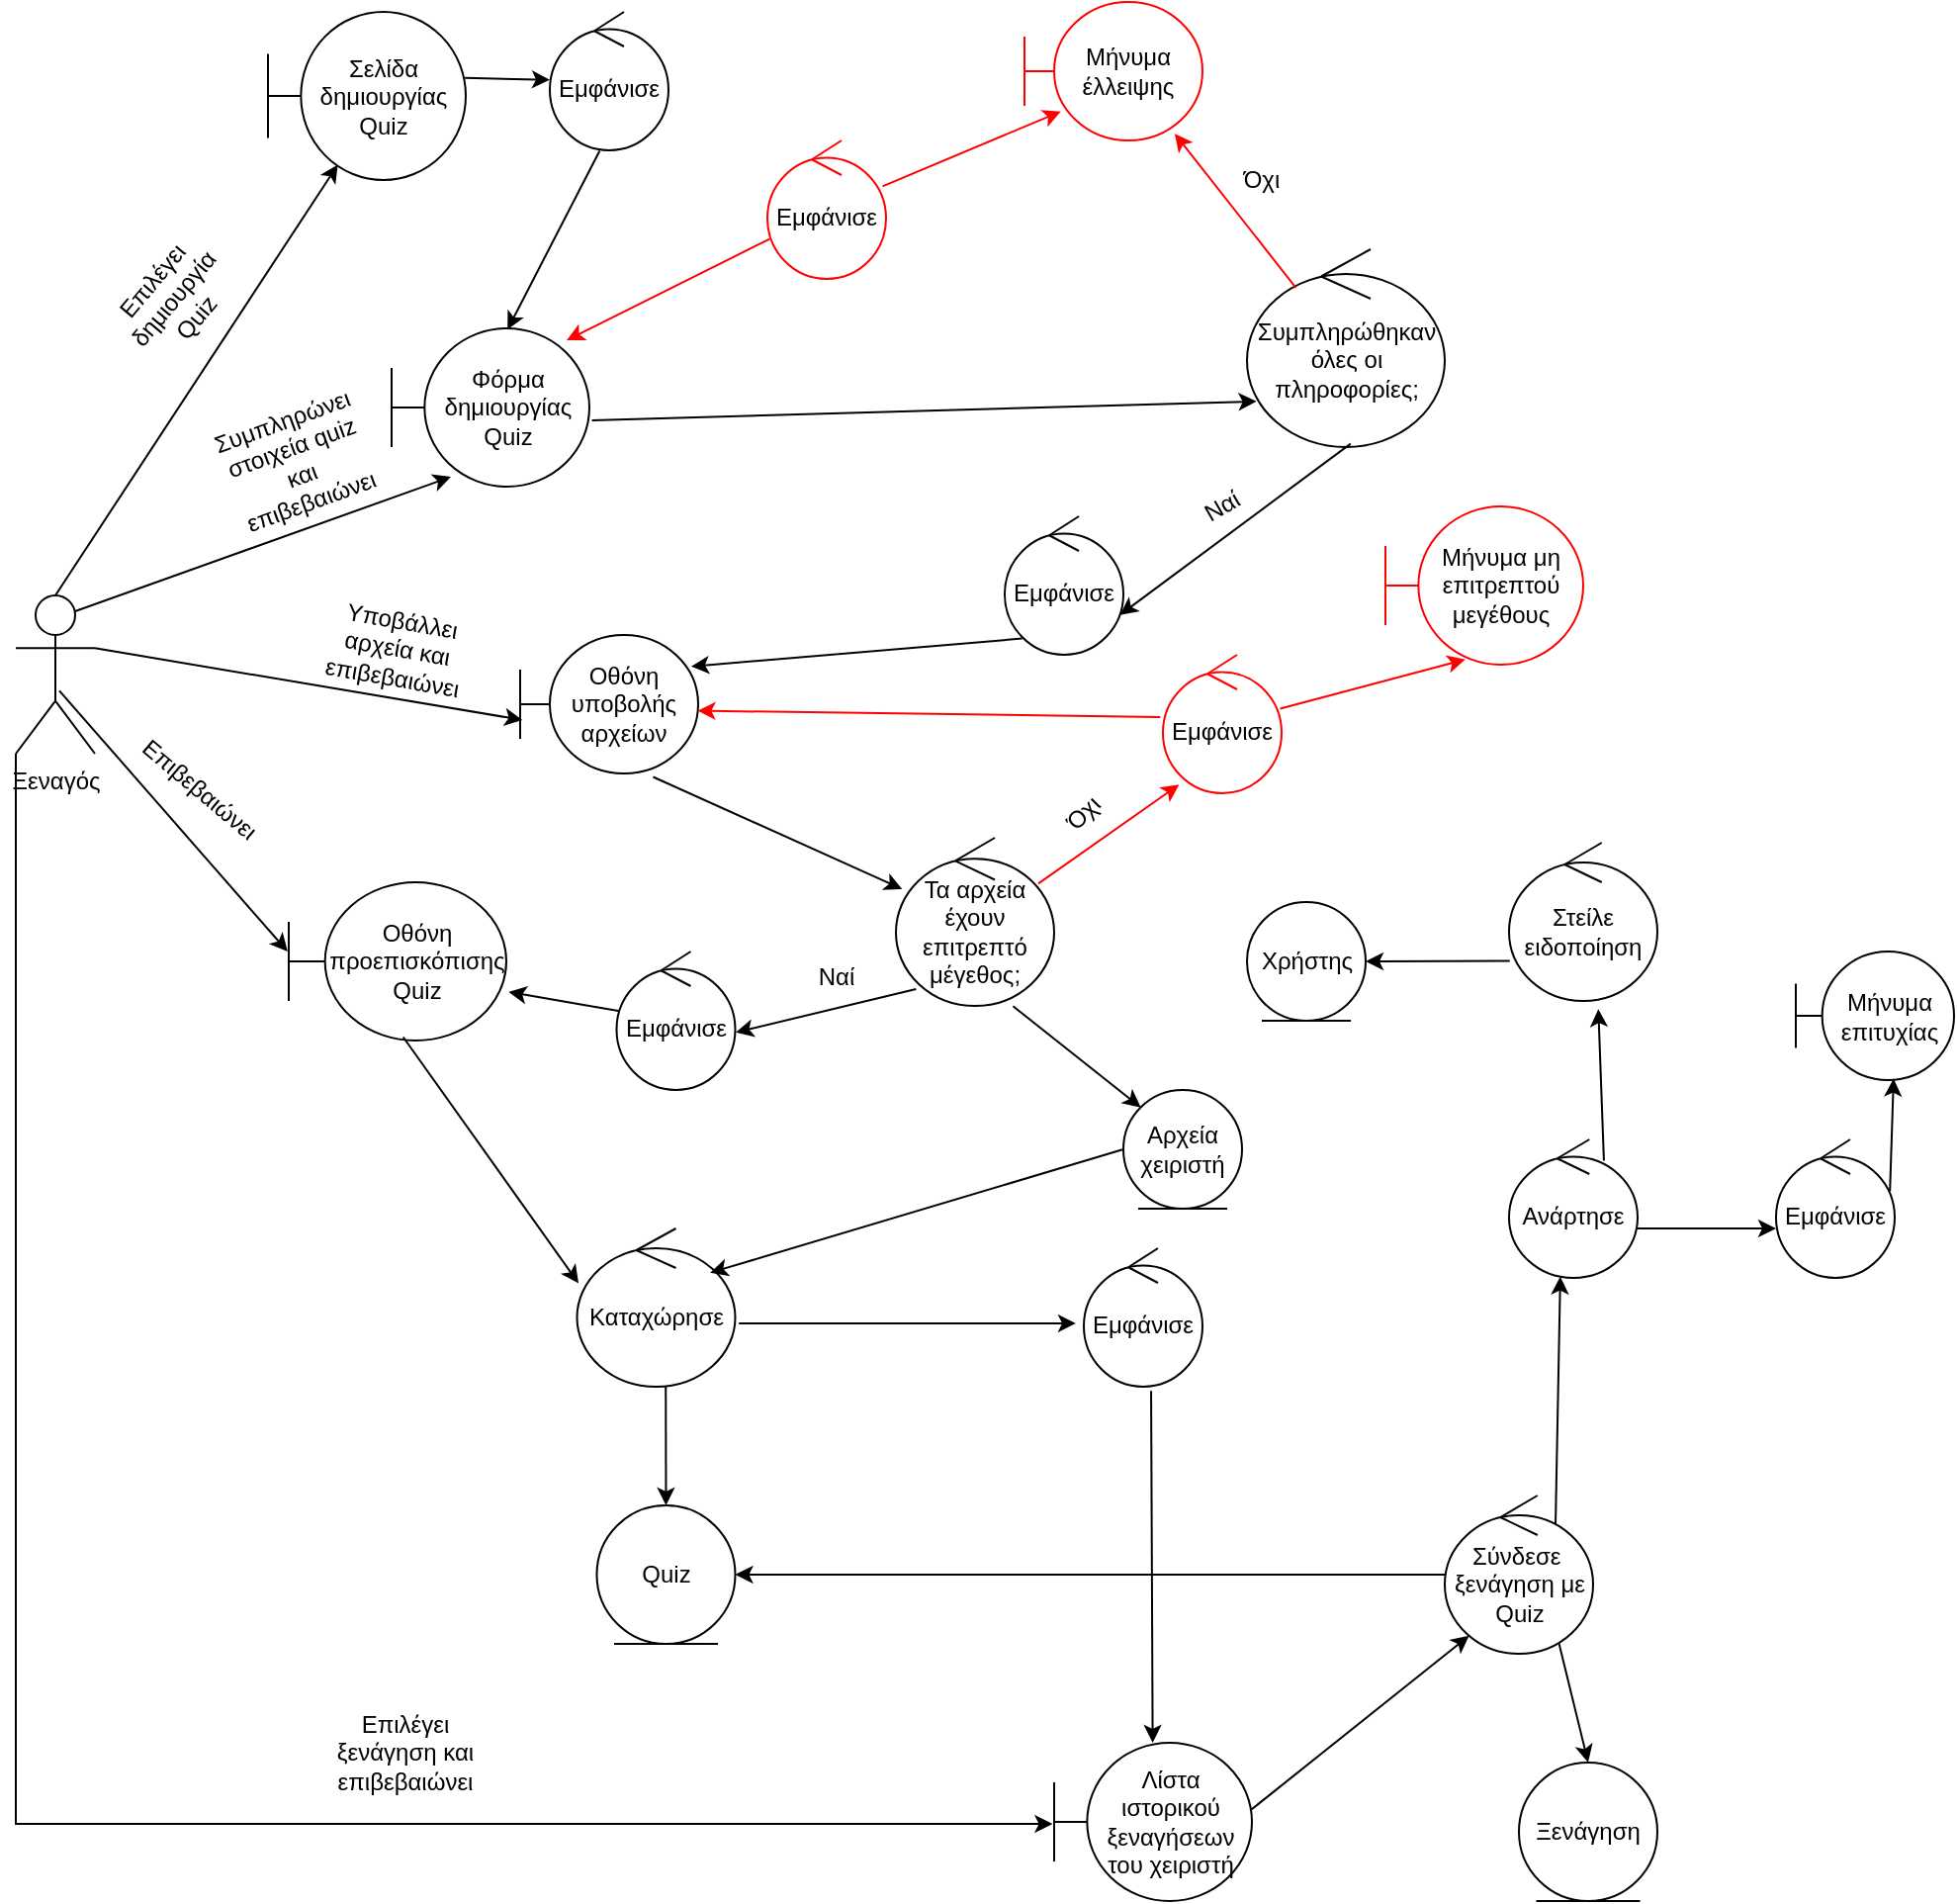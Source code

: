 <mxfile version="21.2.9" type="device">
  <diagram name="Page-1" id="0aiQ6ex3RMSGMbCF1up-">
    <mxGraphModel dx="1400" dy="1832" grid="1" gridSize="10" guides="1" tooltips="1" connect="1" arrows="1" fold="1" page="1" pageScale="1" pageWidth="850" pageHeight="1100" math="0" shadow="0">
      <root>
        <mxCell id="0" />
        <mxCell id="1" parent="0" />
        <mxCell id="3N1-fSCp5UbAsF8w0CKT-1" value="Ξεναγός&lt;br&gt;" style="shape=umlActor;verticalLabelPosition=bottom;verticalAlign=top;html=1;" parent="1" vertex="1">
          <mxGeometry x="40" y="240" width="40" height="80" as="geometry" />
        </mxCell>
        <mxCell id="3N1-fSCp5UbAsF8w0CKT-2" value="Φόρμα δημιουργίας Quiz" style="shape=umlBoundary;whiteSpace=wrap;html=1;" parent="1" vertex="1">
          <mxGeometry x="230" y="105" width="100" height="80" as="geometry" />
        </mxCell>
        <mxCell id="3N1-fSCp5UbAsF8w0CKT-6" value="Συμπληρώθηκαν όλες οι πληροφορίες;" style="ellipse;shape=umlControl;whiteSpace=wrap;html=1;" parent="1" vertex="1">
          <mxGeometry x="662.5" y="65" width="100" height="100" as="geometry" />
        </mxCell>
        <mxCell id="3N1-fSCp5UbAsF8w0CKT-17" value="Συμπληρώνει στοιχεία quiz και επιβεβαιώνει" style="text;html=1;strokeColor=none;fillColor=none;align=center;verticalAlign=middle;whiteSpace=wrap;rounded=0;rotation=-20;" parent="1" vertex="1">
          <mxGeometry x="152" y="157" width="60" height="30" as="geometry" />
        </mxCell>
        <mxCell id="3N1-fSCp5UbAsF8w0CKT-21" value="Εμφάνισε" style="ellipse;shape=umlControl;whiteSpace=wrap;html=1;" parent="1" vertex="1">
          <mxGeometry x="540" y="200" width="60" height="70" as="geometry" />
        </mxCell>
        <mxCell id="3N1-fSCp5UbAsF8w0CKT-23" value="Ναί" style="text;html=1;strokeColor=none;fillColor=none;align=center;verticalAlign=middle;whiteSpace=wrap;rounded=0;rotation=-30;" parent="1" vertex="1">
          <mxGeometry x="620" y="180" width="60" height="30" as="geometry" />
        </mxCell>
        <mxCell id="3N1-fSCp5UbAsF8w0CKT-24" value="Οθόνη υποβολής αρχείων" style="shape=umlBoundary;whiteSpace=wrap;html=1;" parent="1" vertex="1">
          <mxGeometry x="295" y="260" width="90" height="70" as="geometry" />
        </mxCell>
        <mxCell id="3N1-fSCp5UbAsF8w0CKT-25" value="" style="endArrow=classic;html=1;rounded=0;exitX=0.147;exitY=0.883;exitDx=0;exitDy=0;exitPerimeter=0;entryX=0.961;entryY=0.227;entryDx=0;entryDy=0;entryPerimeter=0;" parent="1" source="3N1-fSCp5UbAsF8w0CKT-21" target="3N1-fSCp5UbAsF8w0CKT-24" edge="1">
          <mxGeometry width="50" height="50" relative="1" as="geometry">
            <mxPoint x="400" y="230" as="sourcePoint" />
            <mxPoint x="450" y="180" as="targetPoint" />
          </mxGeometry>
        </mxCell>
        <mxCell id="3N1-fSCp5UbAsF8w0CKT-26" value="" style="endArrow=classic;html=1;rounded=0;exitX=1;exitY=0.333;exitDx=0;exitDy=0;exitPerimeter=0;entryX=0.013;entryY=0.614;entryDx=0;entryDy=0;entryPerimeter=0;" parent="1" source="3N1-fSCp5UbAsF8w0CKT-1" target="3N1-fSCp5UbAsF8w0CKT-24" edge="1">
          <mxGeometry width="50" height="50" relative="1" as="geometry">
            <mxPoint x="400" y="230" as="sourcePoint" />
            <mxPoint x="450" y="180" as="targetPoint" />
          </mxGeometry>
        </mxCell>
        <mxCell id="3N1-fSCp5UbAsF8w0CKT-27" value="Υποβάλλει αρχεία και επιβεβαιώνει" style="text;html=1;strokeColor=none;fillColor=none;align=center;verticalAlign=middle;whiteSpace=wrap;rounded=0;rotation=10;" parent="1" vertex="1">
          <mxGeometry x="203" y="252" width="60" height="30" as="geometry" />
        </mxCell>
        <mxCell id="3N1-fSCp5UbAsF8w0CKT-28" value="Τα αρχεία έχουν επιτρεπτό μέγεθος;" style="ellipse;shape=umlControl;whiteSpace=wrap;html=1;" parent="1" vertex="1">
          <mxGeometry x="485" y="362.5" width="80" height="85" as="geometry" />
        </mxCell>
        <mxCell id="3N1-fSCp5UbAsF8w0CKT-29" value="" style="endArrow=classic;html=1;rounded=0;exitX=0.747;exitY=1.025;exitDx=0;exitDy=0;exitPerimeter=0;" parent="1" source="3N1-fSCp5UbAsF8w0CKT-24" target="3N1-fSCp5UbAsF8w0CKT-28" edge="1">
          <mxGeometry width="50" height="50" relative="1" as="geometry">
            <mxPoint x="400" y="230" as="sourcePoint" />
            <mxPoint x="405.4" y="394.24" as="targetPoint" />
            <Array as="points" />
          </mxGeometry>
        </mxCell>
        <mxCell id="3N1-fSCp5UbAsF8w0CKT-30" value="Αρχεία χειριστή" style="ellipse;shape=umlEntity;whiteSpace=wrap;html=1;" parent="1" vertex="1">
          <mxGeometry x="600" y="490" width="60" height="60" as="geometry" />
        </mxCell>
        <mxCell id="3N1-fSCp5UbAsF8w0CKT-32" value="Εμφάνισε" style="ellipse;shape=umlControl;whiteSpace=wrap;html=1;" parent="1" vertex="1">
          <mxGeometry x="343.75" y="420" width="60" height="70" as="geometry" />
        </mxCell>
        <mxCell id="3N1-fSCp5UbAsF8w0CKT-33" value="" style="endArrow=classic;html=1;rounded=0;exitX=0.127;exitY=0.9;exitDx=0;exitDy=0;exitPerimeter=0;entryX=1.004;entryY=0.584;entryDx=0;entryDy=0;entryPerimeter=0;" parent="1" source="3N1-fSCp5UbAsF8w0CKT-28" target="3N1-fSCp5UbAsF8w0CKT-32" edge="1">
          <mxGeometry width="50" height="50" relative="1" as="geometry">
            <mxPoint x="400" y="450" as="sourcePoint" />
            <mxPoint x="450" y="400" as="targetPoint" />
          </mxGeometry>
        </mxCell>
        <mxCell id="3N1-fSCp5UbAsF8w0CKT-35" value="Οθόνη προεπισκόπισης Quiz" style="shape=umlBoundary;whiteSpace=wrap;html=1;" parent="1" vertex="1">
          <mxGeometry x="178" y="385" width="110" height="80" as="geometry" />
        </mxCell>
        <mxCell id="3N1-fSCp5UbAsF8w0CKT-37" value="" style="endArrow=classic;html=1;rounded=0;exitX=0.027;exitY=0.431;exitDx=0;exitDy=0;exitPerimeter=0;entryX=1.011;entryY=0.693;entryDx=0;entryDy=0;entryPerimeter=0;" parent="1" source="3N1-fSCp5UbAsF8w0CKT-32" target="3N1-fSCp5UbAsF8w0CKT-35" edge="1">
          <mxGeometry width="50" height="50" relative="1" as="geometry">
            <mxPoint x="400" y="410" as="sourcePoint" />
            <mxPoint x="450" y="360" as="targetPoint" />
          </mxGeometry>
        </mxCell>
        <mxCell id="3N1-fSCp5UbAsF8w0CKT-41" value="" style="endArrow=classic;html=1;rounded=0;exitX=0.55;exitY=0.602;exitDx=0;exitDy=0;exitPerimeter=0;entryX=-0.005;entryY=0.438;entryDx=0;entryDy=0;entryPerimeter=0;" parent="1" source="3N1-fSCp5UbAsF8w0CKT-1" target="3N1-fSCp5UbAsF8w0CKT-35" edge="1">
          <mxGeometry width="50" height="50" relative="1" as="geometry">
            <mxPoint x="400" y="420" as="sourcePoint" />
            <mxPoint x="146.8" y="382.56" as="targetPoint" />
          </mxGeometry>
        </mxCell>
        <mxCell id="3N1-fSCp5UbAsF8w0CKT-42" value="Επιβεβαιώνει" style="text;html=1;strokeColor=none;fillColor=none;align=center;verticalAlign=middle;whiteSpace=wrap;rounded=0;rotation=40;" parent="1" vertex="1">
          <mxGeometry x="102.5" y="323" width="60" height="30" as="geometry" />
        </mxCell>
        <mxCell id="3N1-fSCp5UbAsF8w0CKT-48" value="Quiz" style="ellipse;shape=umlEntity;whiteSpace=wrap;html=1;" parent="1" vertex="1">
          <mxGeometry x="333.75" y="700" width="70" height="70" as="geometry" />
        </mxCell>
        <mxCell id="3N1-fSCp5UbAsF8w0CKT-49" value="" style="endArrow=classic;html=1;rounded=0;exitX=0.561;exitY=1;exitDx=0;exitDy=0;exitPerimeter=0;entryX=0.5;entryY=0;entryDx=0;entryDy=0;" parent="1" source="joAMPXXjirfbNC7A_boK-7" target="3N1-fSCp5UbAsF8w0CKT-48" edge="1">
          <mxGeometry width="50" height="50" relative="1" as="geometry">
            <mxPoint x="366.968" y="639.84" as="sourcePoint" />
            <mxPoint x="450" y="530" as="targetPoint" />
          </mxGeometry>
        </mxCell>
        <mxCell id="3N1-fSCp5UbAsF8w0CKT-51" value="Εμφάνισε" style="ellipse;shape=umlControl;whiteSpace=wrap;html=1;" parent="1" vertex="1">
          <mxGeometry x="580" y="570" width="60" height="70" as="geometry" />
        </mxCell>
        <mxCell id="3N1-fSCp5UbAsF8w0CKT-52" value="" style="endArrow=classic;html=1;rounded=0;exitX=1.023;exitY=0.6;exitDx=0;exitDy=0;exitPerimeter=0;entryX=-0.067;entryY=0.542;entryDx=0;entryDy=0;entryPerimeter=0;" parent="1" source="joAMPXXjirfbNC7A_boK-7" edge="1" target="3N1-fSCp5UbAsF8w0CKT-51">
          <mxGeometry width="50" height="50" relative="1" as="geometry">
            <mxPoint x="407.112" y="610.24" as="sourcePoint" />
            <mxPoint x="400" y="610" as="targetPoint" />
          </mxGeometry>
        </mxCell>
        <mxCell id="3N1-fSCp5UbAsF8w0CKT-56" value="Λίστα ιστορικού ξεναγήσεων του χειριστή" style="shape=umlBoundary;whiteSpace=wrap;html=1;" parent="1" vertex="1">
          <mxGeometry x="565" y="820" width="100" height="80" as="geometry" />
        </mxCell>
        <mxCell id="3N1-fSCp5UbAsF8w0CKT-57" value="" style="endArrow=classic;html=1;rounded=0;exitX=0;exitY=1;exitDx=0;exitDy=0;exitPerimeter=0;entryX=-0.008;entryY=0.513;entryDx=0;entryDy=0;entryPerimeter=0;" parent="1" source="3N1-fSCp5UbAsF8w0CKT-1" target="3N1-fSCp5UbAsF8w0CKT-56" edge="1">
          <mxGeometry width="50" height="50" relative="1" as="geometry">
            <mxPoint x="400" y="600" as="sourcePoint" />
            <mxPoint x="450" y="550" as="targetPoint" />
            <Array as="points">
              <mxPoint x="40" y="861" />
            </Array>
          </mxGeometry>
        </mxCell>
        <mxCell id="3N1-fSCp5UbAsF8w0CKT-58" value="Επιλέγει ξενάγηση και επιβεβαιώνει" style="text;html=1;strokeColor=none;fillColor=none;align=center;verticalAlign=middle;whiteSpace=wrap;rounded=0;" parent="1" vertex="1">
          <mxGeometry x="192.5" y="810" width="87.5" height="30" as="geometry" />
        </mxCell>
        <mxCell id="HBEhMEMa0Hhf7PdMpufA-19" style="edgeStyle=orthogonalEdgeStyle;rounded=0;orthogonalLoop=1;jettySize=auto;html=1;entryX=1;entryY=0.5;entryDx=0;entryDy=0;" parent="1" source="3N1-fSCp5UbAsF8w0CKT-59" target="3N1-fSCp5UbAsF8w0CKT-48" edge="1">
          <mxGeometry relative="1" as="geometry" />
        </mxCell>
        <mxCell id="3N1-fSCp5UbAsF8w0CKT-59" value="Σύνδεσε&amp;nbsp; ξενάγηση με Quiz" style="ellipse;shape=umlControl;whiteSpace=wrap;html=1;" parent="1" vertex="1">
          <mxGeometry x="762.5" y="695" width="75" height="80" as="geometry" />
        </mxCell>
        <mxCell id="3N1-fSCp5UbAsF8w0CKT-60" value="" style="endArrow=classic;html=1;rounded=0;exitX=0.997;exitY=0.422;exitDx=0;exitDy=0;exitPerimeter=0;entryX=0.164;entryY=0.886;entryDx=0;entryDy=0;entryPerimeter=0;" parent="1" source="3N1-fSCp5UbAsF8w0CKT-56" target="3N1-fSCp5UbAsF8w0CKT-59" edge="1">
          <mxGeometry width="50" height="50" relative="1" as="geometry">
            <mxPoint x="400" y="600" as="sourcePoint" />
            <mxPoint x="740" y="770" as="targetPoint" />
          </mxGeometry>
        </mxCell>
        <mxCell id="3N1-fSCp5UbAsF8w0CKT-61" value="Ανάρτησε" style="ellipse;shape=umlControl;whiteSpace=wrap;html=1;" parent="1" vertex="1">
          <mxGeometry x="795" y="515" width="65" height="70" as="geometry" />
        </mxCell>
        <mxCell id="3N1-fSCp5UbAsF8w0CKT-63" value="Στείλε ειδοποίηση" style="ellipse;shape=umlControl;whiteSpace=wrap;html=1;" parent="1" vertex="1">
          <mxGeometry x="795" y="365" width="75" height="80" as="geometry" />
        </mxCell>
        <mxCell id="3N1-fSCp5UbAsF8w0CKT-64" value="" style="endArrow=classic;html=1;rounded=0;exitX=0.738;exitY=0.154;exitDx=0;exitDy=0;exitPerimeter=0;entryX=0.602;entryY=1.051;entryDx=0;entryDy=0;entryPerimeter=0;" parent="1" source="3N1-fSCp5UbAsF8w0CKT-61" target="3N1-fSCp5UbAsF8w0CKT-63" edge="1">
          <mxGeometry width="50" height="50" relative="1" as="geometry">
            <mxPoint x="400" y="410" as="sourcePoint" />
            <mxPoint x="843" y="450" as="targetPoint" />
          </mxGeometry>
        </mxCell>
        <mxCell id="3N1-fSCp5UbAsF8w0CKT-65" value="Χρήστης" style="ellipse;shape=umlEntity;whiteSpace=wrap;html=1;" parent="1" vertex="1">
          <mxGeometry x="662.5" y="395" width="60" height="60" as="geometry" />
        </mxCell>
        <mxCell id="3N1-fSCp5UbAsF8w0CKT-66" value="" style="endArrow=classic;html=1;rounded=0;exitX=0.005;exitY=0.747;exitDx=0;exitDy=0;exitPerimeter=0;entryX=1;entryY=0.5;entryDx=0;entryDy=0;" parent="1" source="3N1-fSCp5UbAsF8w0CKT-63" target="3N1-fSCp5UbAsF8w0CKT-65" edge="1">
          <mxGeometry width="50" height="50" relative="1" as="geometry">
            <mxPoint x="400" y="410" as="sourcePoint" />
            <mxPoint x="450" y="360" as="targetPoint" />
          </mxGeometry>
        </mxCell>
        <mxCell id="3N1-fSCp5UbAsF8w0CKT-71" value="Όχι" style="text;html=1;strokeColor=none;fillColor=none;align=center;verticalAlign=middle;whiteSpace=wrap;rounded=0;rotation=-45;" parent="1" vertex="1">
          <mxGeometry x="550" y="335" width="60" height="30" as="geometry" />
        </mxCell>
        <mxCell id="3N1-fSCp5UbAsF8w0CKT-73" value="Όχι" style="text;html=1;strokeColor=none;fillColor=none;align=center;verticalAlign=middle;whiteSpace=wrap;rounded=0;" parent="1" vertex="1">
          <mxGeometry x="640" y="15" width="60" height="30" as="geometry" />
        </mxCell>
        <mxCell id="dSofNj6T0etSp7xMZPN0-4" value="" style="endArrow=classic;html=1;rounded=0;exitX=0.747;exitY=0.179;exitDx=0;exitDy=0;exitPerimeter=0;entryX=0.399;entryY=0.99;entryDx=0;entryDy=0;entryPerimeter=0;" parent="1" source="3N1-fSCp5UbAsF8w0CKT-59" target="3N1-fSCp5UbAsF8w0CKT-61" edge="1">
          <mxGeometry width="50" height="50" relative="1" as="geometry">
            <mxPoint x="400" y="630" as="sourcePoint" />
            <mxPoint x="805" y="640" as="targetPoint" />
          </mxGeometry>
        </mxCell>
        <mxCell id="dSofNj6T0etSp7xMZPN0-7" value="Ξενάγηση" style="ellipse;shape=umlEntity;whiteSpace=wrap;html=1;" parent="1" vertex="1">
          <mxGeometry x="800" y="830" width="70" height="70" as="geometry" />
        </mxCell>
        <mxCell id="rQ5ok9m1OYFAO6wJ_XPL-1" value="Σελίδα δημιουργίας Quiz" style="shape=umlBoundary;whiteSpace=wrap;html=1;" parent="1" vertex="1">
          <mxGeometry x="167.5" y="-55" width="100" height="85" as="geometry" />
        </mxCell>
        <mxCell id="rQ5ok9m1OYFAO6wJ_XPL-2" value="" style="endArrow=classic;html=1;rounded=0;exitX=0.5;exitY=0;exitDx=0;exitDy=0;exitPerimeter=0;entryX=0.353;entryY=0.909;entryDx=0;entryDy=0;entryPerimeter=0;" parent="1" source="3N1-fSCp5UbAsF8w0CKT-1" target="rQ5ok9m1OYFAO6wJ_XPL-1" edge="1">
          <mxGeometry width="50" height="50" relative="1" as="geometry">
            <mxPoint x="400" y="250" as="sourcePoint" />
            <mxPoint x="450" y="200" as="targetPoint" />
          </mxGeometry>
        </mxCell>
        <mxCell id="rQ5ok9m1OYFAO6wJ_XPL-3" value="Επιλέγει δημιουργία Quiz" style="text;html=1;strokeColor=none;fillColor=none;align=center;verticalAlign=middle;whiteSpace=wrap;rounded=0;rotation=-50;" parent="1" vertex="1">
          <mxGeometry x="90" y="75" width="60" height="30" as="geometry" />
        </mxCell>
        <mxCell id="rQ5ok9m1OYFAO6wJ_XPL-4" value="Εμφάνισε" style="ellipse;shape=umlControl;whiteSpace=wrap;html=1;" parent="1" vertex="1">
          <mxGeometry x="310" y="-55" width="60" height="70" as="geometry" />
        </mxCell>
        <mxCell id="rQ5ok9m1OYFAO6wJ_XPL-5" value="" style="endArrow=classic;html=1;rounded=0;exitX=0.996;exitY=0.393;exitDx=0;exitDy=0;exitPerimeter=0;" parent="1" source="rQ5ok9m1OYFAO6wJ_XPL-1" target="rQ5ok9m1OYFAO6wJ_XPL-4" edge="1">
          <mxGeometry width="50" height="50" relative="1" as="geometry">
            <mxPoint x="400" y="230" as="sourcePoint" />
            <mxPoint x="450" y="180" as="targetPoint" />
          </mxGeometry>
        </mxCell>
        <mxCell id="rQ5ok9m1OYFAO6wJ_XPL-7" value="" style="endArrow=classic;html=1;rounded=0;exitX=0.42;exitY=1.003;exitDx=0;exitDy=0;exitPerimeter=0;entryX=0.586;entryY=0.008;entryDx=0;entryDy=0;entryPerimeter=0;" parent="1" source="rQ5ok9m1OYFAO6wJ_XPL-4" target="3N1-fSCp5UbAsF8w0CKT-2" edge="1">
          <mxGeometry width="50" height="50" relative="1" as="geometry">
            <mxPoint x="400" y="230" as="sourcePoint" />
            <mxPoint x="335" y="155" as="targetPoint" />
          </mxGeometry>
        </mxCell>
        <mxCell id="rQ5ok9m1OYFAO6wJ_XPL-8" value="" style="endArrow=classic;html=1;rounded=0;exitX=0.75;exitY=0.1;exitDx=0;exitDy=0;exitPerimeter=0;entryX=0.3;entryY=0.938;entryDx=0;entryDy=0;entryPerimeter=0;" parent="1" source="3N1-fSCp5UbAsF8w0CKT-1" target="3N1-fSCp5UbAsF8w0CKT-2" edge="1">
          <mxGeometry width="50" height="50" relative="1" as="geometry">
            <mxPoint x="400" y="230" as="sourcePoint" />
            <mxPoint x="450" y="180" as="targetPoint" />
          </mxGeometry>
        </mxCell>
        <mxCell id="rQ5ok9m1OYFAO6wJ_XPL-10" value="" style="endArrow=classic;html=1;rounded=0;entryX=0;entryY=0;entryDx=0;entryDy=0;exitX=0.74;exitY=1.001;exitDx=0;exitDy=0;exitPerimeter=0;" parent="1" source="3N1-fSCp5UbAsF8w0CKT-28" target="3N1-fSCp5UbAsF8w0CKT-30" edge="1">
          <mxGeometry width="50" height="50" relative="1" as="geometry">
            <mxPoint x="400" y="320" as="sourcePoint" />
            <mxPoint x="450" y="270" as="targetPoint" />
          </mxGeometry>
        </mxCell>
        <mxCell id="rQ5ok9m1OYFAO6wJ_XPL-12" value="" style="endArrow=classic;html=1;rounded=0;entryX=0.5;entryY=0;entryDx=0;entryDy=0;exitX=0.771;exitY=0.937;exitDx=0;exitDy=0;exitPerimeter=0;" parent="1" source="3N1-fSCp5UbAsF8w0CKT-59" target="dSofNj6T0etSp7xMZPN0-7" edge="1">
          <mxGeometry width="50" height="50" relative="1" as="geometry">
            <mxPoint x="400" y="650" as="sourcePoint" />
            <mxPoint x="450" y="600" as="targetPoint" />
          </mxGeometry>
        </mxCell>
        <mxCell id="V5MSWcHMXnMUiH3F6aYp-1" value="" style="endArrow=classic;html=1;rounded=0;strokeColor=#FF0000;exitX=0.02;exitY=0.711;exitDx=0;exitDy=0;exitPerimeter=0;entryX=0.885;entryY=0.075;entryDx=0;entryDy=0;entryPerimeter=0;" parent="1" source="HBEhMEMa0Hhf7PdMpufA-1" target="3N1-fSCp5UbAsF8w0CKT-2" edge="1">
          <mxGeometry width="50" height="50" relative="1" as="geometry">
            <mxPoint x="450" y="40" as="sourcePoint" />
            <mxPoint x="370" y="140" as="targetPoint" />
          </mxGeometry>
        </mxCell>
        <mxCell id="HBEhMEMa0Hhf7PdMpufA-1" value="Εμφάνισε" style="ellipse;shape=umlControl;whiteSpace=wrap;html=1;strokeColor=#FF0000;" parent="1" vertex="1">
          <mxGeometry x="420" y="10" width="60" height="70" as="geometry" />
        </mxCell>
        <mxCell id="HBEhMEMa0Hhf7PdMpufA-5" value="" style="endArrow=classic;html=1;rounded=0;entryX=0.204;entryY=0.791;entryDx=0;entryDy=0;strokeColor=#FF0000;entryPerimeter=0;" parent="1" source="HBEhMEMa0Hhf7PdMpufA-1" target="zh2mx8UxGJ5rzAvQ60WM-1" edge="1">
          <mxGeometry width="50" height="50" relative="1" as="geometry">
            <mxPoint x="400" y="170" as="sourcePoint" />
            <mxPoint x="580" as="targetPoint" />
          </mxGeometry>
        </mxCell>
        <mxCell id="HBEhMEMa0Hhf7PdMpufA-6" value="Εμφάνισε" style="ellipse;shape=umlControl;whiteSpace=wrap;html=1;strokeColor=#FF0000;" parent="1" vertex="1">
          <mxGeometry x="620" y="270" width="60" height="70" as="geometry" />
        </mxCell>
        <mxCell id="HBEhMEMa0Hhf7PdMpufA-7" value="" style="endArrow=classic;html=1;rounded=0;exitX=0.9;exitY=0.273;exitDx=0;exitDy=0;exitPerimeter=0;entryX=0.137;entryY=0.937;entryDx=0;entryDy=0;entryPerimeter=0;strokeColor=#FF0000;" parent="1" source="3N1-fSCp5UbAsF8w0CKT-28" target="HBEhMEMa0Hhf7PdMpufA-6" edge="1">
          <mxGeometry width="50" height="50" relative="1" as="geometry">
            <mxPoint x="400" y="290" as="sourcePoint" />
            <mxPoint x="450" y="240" as="targetPoint" />
          </mxGeometry>
        </mxCell>
        <mxCell id="HBEhMEMa0Hhf7PdMpufA-8" value="" style="endArrow=classic;html=1;rounded=0;entryX=0.997;entryY=0.547;entryDx=0;entryDy=0;entryPerimeter=0;strokeColor=#FF0000;exitX=-0.023;exitY=0.45;exitDx=0;exitDy=0;exitPerimeter=0;" parent="1" source="HBEhMEMa0Hhf7PdMpufA-6" target="3N1-fSCp5UbAsF8w0CKT-24" edge="1">
          <mxGeometry width="50" height="50" relative="1" as="geometry">
            <mxPoint x="640" y="283" as="sourcePoint" />
            <mxPoint x="450" y="240" as="targetPoint" />
          </mxGeometry>
        </mxCell>
        <mxCell id="TlQZnDpSAN_-_JsgQKPj-14" value="" style="endArrow=classic;html=1;rounded=0;entryX=0.844;entryY=0.951;entryDx=0;entryDy=0;strokeColor=#FF0000;exitX=0.247;exitY=0.194;exitDx=0;exitDy=0;exitPerimeter=0;entryPerimeter=0;" parent="1" source="3N1-fSCp5UbAsF8w0CKT-6" target="zh2mx8UxGJ5rzAvQ60WM-1" edge="1">
          <mxGeometry width="50" height="50" relative="1" as="geometry">
            <mxPoint x="610" y="110" as="sourcePoint" />
            <mxPoint x="610" y="30" as="targetPoint" />
          </mxGeometry>
        </mxCell>
        <mxCell id="TlQZnDpSAN_-_JsgQKPj-16" value="" style="endArrow=classic;html=1;rounded=0;exitX=0.524;exitY=0.983;exitDx=0;exitDy=0;exitPerimeter=0;entryX=0.971;entryY=0.712;entryDx=0;entryDy=0;entryPerimeter=0;" parent="1" source="3N1-fSCp5UbAsF8w0CKT-6" target="3N1-fSCp5UbAsF8w0CKT-21" edge="1">
          <mxGeometry width="50" height="50" relative="1" as="geometry">
            <mxPoint x="360" y="330" as="sourcePoint" />
            <mxPoint x="410" y="280" as="targetPoint" />
          </mxGeometry>
        </mxCell>
        <mxCell id="TlQZnDpSAN_-_JsgQKPj-22" value="Ναί" style="text;html=1;strokeColor=none;fillColor=none;align=center;verticalAlign=middle;whiteSpace=wrap;rounded=0;rotation=0;" parent="1" vertex="1">
          <mxGeometry x="425" y="417.5" width="60" height="30" as="geometry" />
        </mxCell>
        <mxCell id="TlQZnDpSAN_-_JsgQKPj-23" value="Μήνυμα μη επιτρεπτού μεγέθους" style="shape=umlBoundary;whiteSpace=wrap;html=1;strokeColor=#FF0000;" parent="1" vertex="1">
          <mxGeometry x="732.5" y="195" width="100" height="80" as="geometry" />
        </mxCell>
        <mxCell id="TlQZnDpSAN_-_JsgQKPj-24" value="" style="endArrow=classic;html=1;rounded=0;entryX=0.404;entryY=0.967;entryDx=0;entryDy=0;entryPerimeter=0;strokeColor=#FF0000;" parent="1" source="HBEhMEMa0Hhf7PdMpufA-6" target="TlQZnDpSAN_-_JsgQKPj-23" edge="1">
          <mxGeometry width="50" height="50" relative="1" as="geometry">
            <mxPoint x="140" y="440" as="sourcePoint" />
            <mxPoint x="190" y="390" as="targetPoint" />
          </mxGeometry>
        </mxCell>
        <mxCell id="TlQZnDpSAN_-_JsgQKPj-28" value="" style="endArrow=classic;html=1;rounded=0;exitX=0.526;exitY=0.978;exitDx=0;exitDy=0;exitPerimeter=0;entryX=0.01;entryY=0.347;entryDx=0;entryDy=0;entryPerimeter=0;" parent="1" source="3N1-fSCp5UbAsF8w0CKT-35" target="joAMPXXjirfbNC7A_boK-7" edge="1">
          <mxGeometry width="50" height="50" relative="1" as="geometry">
            <mxPoint x="90" y="600" as="sourcePoint" />
            <mxPoint x="198" y="567.44" as="targetPoint" />
          </mxGeometry>
        </mxCell>
        <mxCell id="zh2mx8UxGJ5rzAvQ60WM-1" value="Μήνυμα έλλειψης" style="shape=umlBoundary;whiteSpace=wrap;html=1;strokeColor=#FF0000;" parent="1" vertex="1">
          <mxGeometry x="550" y="-60" width="90" height="70" as="geometry" />
        </mxCell>
        <mxCell id="jr0c6EElStf809zkfGbC-3" value="" style="endArrow=classic;html=1;rounded=0;exitX=0.567;exitY=1.03;exitDx=0;exitDy=0;exitPerimeter=0;" parent="1" source="3N1-fSCp5UbAsF8w0CKT-51" target="3N1-fSCp5UbAsF8w0CKT-56" edge="1">
          <mxGeometry width="50" height="50" relative="1" as="geometry">
            <mxPoint x="420" y="730" as="sourcePoint" />
            <mxPoint x="470" y="680" as="targetPoint" />
          </mxGeometry>
        </mxCell>
        <mxCell id="RxN8SiHH1sJUAyi145NA-1" value="Εμφάνισε" style="ellipse;shape=umlControl;whiteSpace=wrap;html=1;" parent="1" vertex="1">
          <mxGeometry x="930" y="515" width="60" height="70" as="geometry" />
        </mxCell>
        <mxCell id="RxN8SiHH1sJUAyi145NA-3" value="Μήνυμα επιτυχίας" style="shape=umlBoundary;whiteSpace=wrap;html=1;" parent="1" vertex="1">
          <mxGeometry x="940" y="420" width="80" height="65" as="geometry" />
        </mxCell>
        <mxCell id="RxN8SiHH1sJUAyi145NA-4" value="" style="endArrow=classic;html=1;rounded=0;entryX=0.618;entryY=0.989;entryDx=0;entryDy=0;entryPerimeter=0;exitX=0.96;exitY=0.374;exitDx=0;exitDy=0;exitPerimeter=0;" parent="1" source="RxN8SiHH1sJUAyi145NA-1" target="RxN8SiHH1sJUAyi145NA-3" edge="1">
          <mxGeometry width="50" height="50" relative="1" as="geometry">
            <mxPoint x="830" y="640" as="sourcePoint" />
            <mxPoint x="880" y="590" as="targetPoint" />
          </mxGeometry>
        </mxCell>
        <mxCell id="joAMPXXjirfbNC7A_boK-1" value="" style="endArrow=classic;html=1;rounded=0;" edge="1" parent="1">
          <mxGeometry width="50" height="50" relative="1" as="geometry">
            <mxPoint x="860" y="560" as="sourcePoint" />
            <mxPoint x="930" y="560" as="targetPoint" />
          </mxGeometry>
        </mxCell>
        <mxCell id="joAMPXXjirfbNC7A_boK-6" value="" style="endArrow=classic;html=1;rounded=0;exitX=1.013;exitY=0.581;exitDx=0;exitDy=0;exitPerimeter=0;entryX=0.048;entryY=0.769;entryDx=0;entryDy=0;entryPerimeter=0;" edge="1" parent="1" source="3N1-fSCp5UbAsF8w0CKT-2" target="3N1-fSCp5UbAsF8w0CKT-6">
          <mxGeometry width="50" height="50" relative="1" as="geometry">
            <mxPoint x="540" y="410" as="sourcePoint" />
            <mxPoint x="590" y="360" as="targetPoint" />
          </mxGeometry>
        </mxCell>
        <mxCell id="joAMPXXjirfbNC7A_boK-7" value="Καταχώρησε" style="ellipse;shape=umlControl;whiteSpace=wrap;html=1;" vertex="1" parent="1">
          <mxGeometry x="323.75" y="560" width="80" height="80" as="geometry" />
        </mxCell>
        <mxCell id="joAMPXXjirfbNC7A_boK-8" value="" style="endArrow=classic;html=1;rounded=0;entryX=0.841;entryY=0.28;entryDx=0;entryDy=0;entryPerimeter=0;exitX=0;exitY=0.5;exitDx=0;exitDy=0;" edge="1" parent="1" source="3N1-fSCp5UbAsF8w0CKT-30" target="joAMPXXjirfbNC7A_boK-7">
          <mxGeometry width="50" height="50" relative="1" as="geometry">
            <mxPoint x="430" y="550" as="sourcePoint" />
            <mxPoint x="590" y="550" as="targetPoint" />
          </mxGeometry>
        </mxCell>
      </root>
    </mxGraphModel>
  </diagram>
</mxfile>
